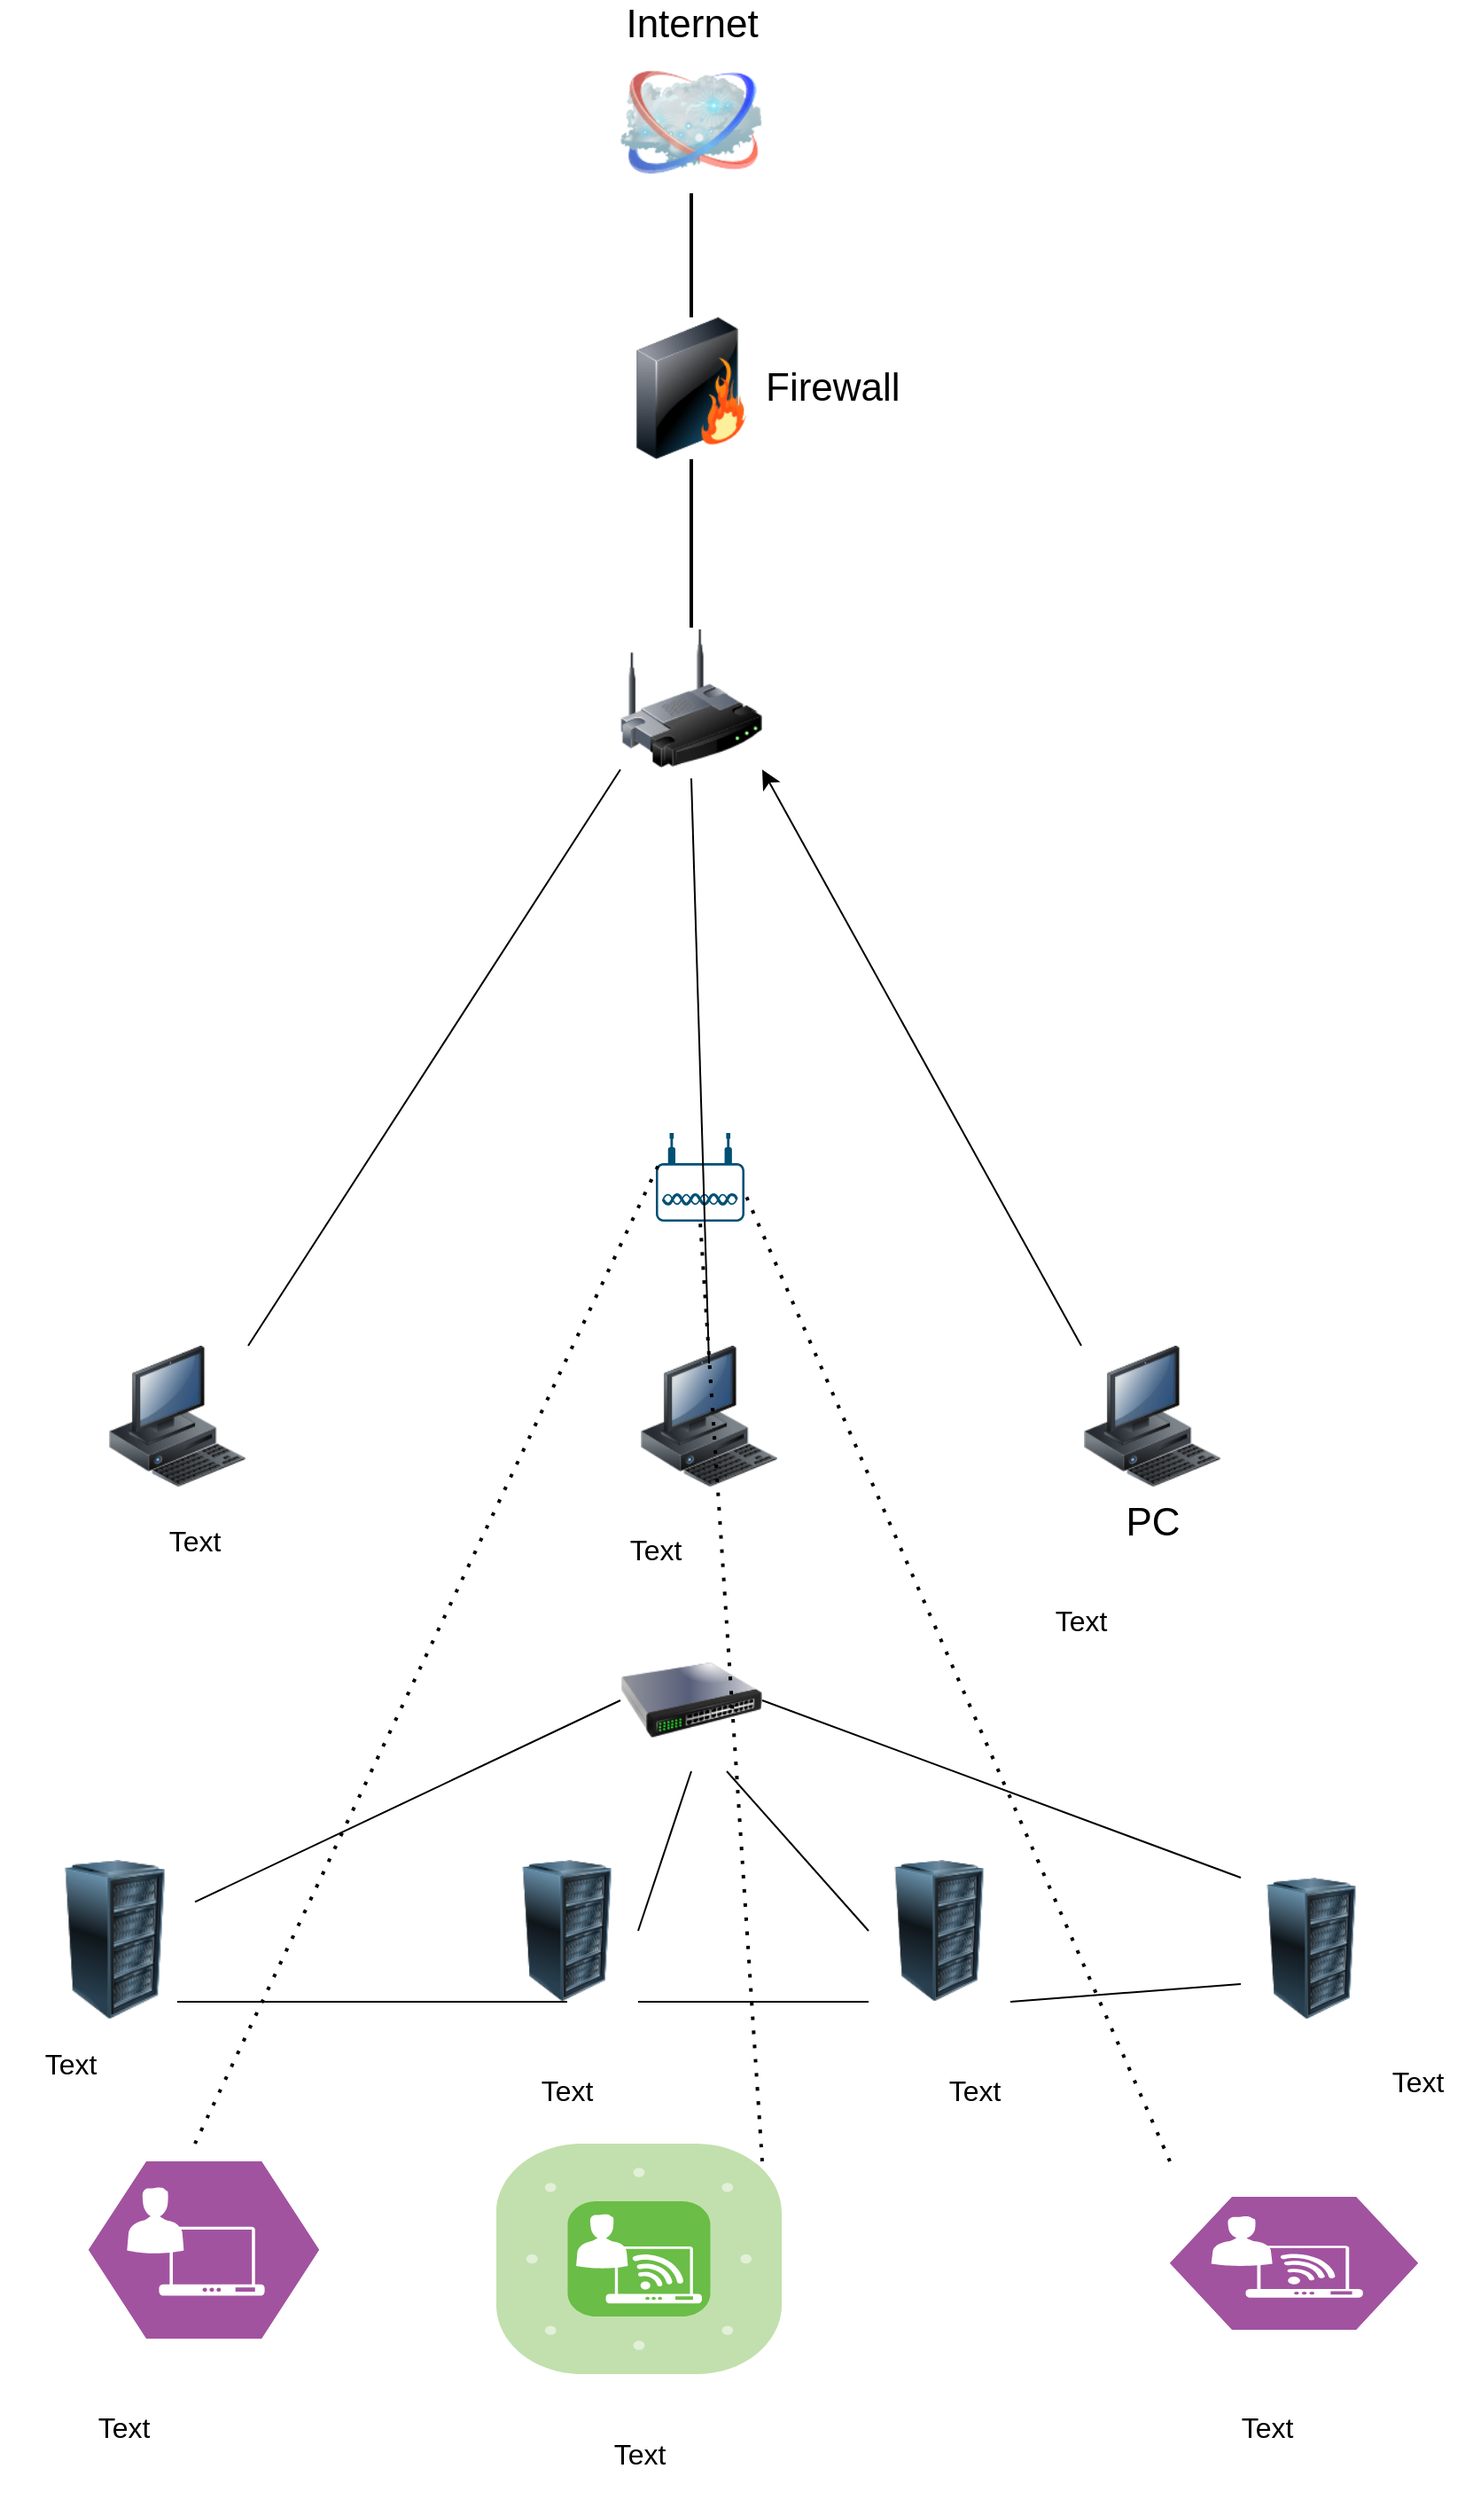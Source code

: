 <mxfile version="24.4.4" type="github">
  <diagram name="Page-1" id="55a83fd1-7818-8e21-69c5-c3457e3827bb">
    <mxGraphModel dx="1158" dy="1349" grid="1" gridSize="10" guides="1" tooltips="1" connect="1" arrows="1" fold="1" page="1" pageScale="1" pageWidth="1100" pageHeight="850" background="none" math="0" shadow="0">
      <root>
        <mxCell id="0" />
        <mxCell id="1" parent="0" />
        <mxCell id="69ecfefc5c41e42c-18" style="edgeStyle=none;rounded=0;html=1;labelBackgroundColor=none;endArrow=none;strokeWidth=2;fontFamily=Verdana;fontSize=22" parent="1" source="69ecfefc5c41e42c-1" target="69ecfefc5c41e42c-3" edge="1">
          <mxGeometry relative="1" as="geometry" />
        </mxCell>
        <mxCell id="69ecfefc5c41e42c-1" value="" style="image;html=1;labelBackgroundColor=#ffffff;image=img/lib/clip_art/networking/Wireless_Router_128x128.png;rounded=1;shadow=0;comic=0;strokeWidth=2;fontSize=22" parent="1" vertex="1">
          <mxGeometry x="470" y="465" width="80" height="80" as="geometry" />
        </mxCell>
        <mxCell id="69ecfefc5c41e42c-2" value="Internet" style="image;html=1;labelBackgroundColor=#ffffff;image=img/lib/clip_art/networking/Cloud_128x128.png;rounded=1;shadow=0;comic=0;strokeWidth=2;fontSize=22;labelPosition=center;verticalLabelPosition=top;align=center;verticalAlign=bottom;" parent="1" vertex="1">
          <mxGeometry x="470" y="140" width="80" height="80" as="geometry" />
        </mxCell>
        <mxCell id="69ecfefc5c41e42c-19" style="edgeStyle=none;rounded=0;html=1;labelBackgroundColor=none;endArrow=none;strokeWidth=2;fontFamily=Verdana;fontSize=22" parent="1" source="69ecfefc5c41e42c-3" target="69ecfefc5c41e42c-2" edge="1">
          <mxGeometry relative="1" as="geometry" />
        </mxCell>
        <mxCell id="69ecfefc5c41e42c-3" value="Firewall" style="image;html=1;labelBackgroundColor=#ffffff;image=img/lib/clip_art/networking/Firewall_128x128.png;rounded=1;shadow=0;comic=0;strokeWidth=2;fontSize=22;labelPosition=right;verticalLabelPosition=middle;align=left;verticalAlign=middle;" parent="1" vertex="1">
          <mxGeometry x="470" y="290" width="80" height="80" as="geometry" />
        </mxCell>
        <mxCell id="69ecfefc5c41e42c-7" value="PC" style="image;html=1;labelBackgroundColor=#ffffff;image=img/lib/clip_art/computers/Workstation_128x128.png;rounded=1;shadow=0;comic=0;strokeWidth=2;fontSize=22" parent="1" vertex="1">
          <mxGeometry x="730" y="870" width="80" height="80" as="geometry" />
        </mxCell>
        <mxCell id="RnNRA79d9zssTcZnYGEe-1" value="" style="image;html=1;image=img/lib/clip_art/networking/Switch_128x128.png" vertex="1" parent="1">
          <mxGeometry x="470.0" y="1030" width="80" height="80" as="geometry" />
        </mxCell>
        <mxCell id="RnNRA79d9zssTcZnYGEe-3" value="" style="image;html=1;image=img/lib/clip_art/computers/Server_Rack_128x128.png" vertex="1" parent="1">
          <mxGeometry x="140" y="1160" width="90" height="90" as="geometry" />
        </mxCell>
        <mxCell id="RnNRA79d9zssTcZnYGEe-4" value="" style="image;html=1;image=img/lib/clip_art/computers/Server_Rack_128x128.png" vertex="1" parent="1">
          <mxGeometry x="400" y="1160" width="80" height="80" as="geometry" />
        </mxCell>
        <mxCell id="RnNRA79d9zssTcZnYGEe-5" value="" style="image;html=1;image=img/lib/clip_art/computers/Server_Rack_128x128.png" vertex="1" parent="1">
          <mxGeometry x="610" y="1160" width="80" height="80" as="geometry" />
        </mxCell>
        <mxCell id="RnNRA79d9zssTcZnYGEe-13" style="edgeStyle=none;curved=1;rounded=0;orthogonalLoop=1;jettySize=auto;html=1;exitX=0;exitY=0;exitDx=0;exitDy=0;entryX=1;entryY=1;entryDx=0;entryDy=0;fontSize=12;startSize=8;endSize=8;" edge="1" parent="1" source="69ecfefc5c41e42c-7" target="69ecfefc5c41e42c-1">
          <mxGeometry relative="1" as="geometry" />
        </mxCell>
        <mxCell id="RnNRA79d9zssTcZnYGEe-6" value="" style="image;html=1;image=img/lib/clip_art/computers/Server_Rack_128x128.png" vertex="1" parent="1">
          <mxGeometry x="820" y="1170" width="80" height="80" as="geometry" />
        </mxCell>
        <mxCell id="RnNRA79d9zssTcZnYGEe-7" value="" style="image;html=1;image=img/lib/clip_art/computers/Workstation_128x128.png" vertex="1" parent="1">
          <mxGeometry x="480" y="870" width="80" height="80" as="geometry" />
        </mxCell>
        <mxCell id="RnNRA79d9zssTcZnYGEe-8" value="" style="image;html=1;image=img/lib/clip_art/computers/Workstation_128x128.png" vertex="1" parent="1">
          <mxGeometry x="180" y="870" width="80" height="80" as="geometry" />
        </mxCell>
        <mxCell id="RnNRA79d9zssTcZnYGEe-9" value="" style="points=[[0.03,0.36,0],[0.18,0,0],[0.5,0.34,0],[0.82,0,0],[0.97,0.36,0],[1,0.67,0],[0.975,0.975,0],[0.5,1,0],[0.025,0.975,0],[0,0.67,0]];verticalLabelPosition=bottom;sketch=0;html=1;verticalAlign=top;aspect=fixed;align=center;pointerEvents=1;shape=mxgraph.cisco19.wireless_access_point;fillColor=#005073;strokeColor=none;" vertex="1" parent="1">
          <mxGeometry x="490" y="750" width="50" height="50" as="geometry" />
        </mxCell>
        <mxCell id="RnNRA79d9zssTcZnYGEe-16" value="" style="endArrow=none;html=1;rounded=0;fontSize=12;startSize=8;endSize=8;curved=1;exitX=1;exitY=0;exitDx=0;exitDy=0;entryX=0;entryY=1;entryDx=0;entryDy=0;" edge="1" parent="1" source="RnNRA79d9zssTcZnYGEe-8" target="69ecfefc5c41e42c-1">
          <mxGeometry width="50" height="50" relative="1" as="geometry">
            <mxPoint x="530" y="850" as="sourcePoint" />
            <mxPoint x="580" y="800" as="targetPoint" />
          </mxGeometry>
        </mxCell>
        <mxCell id="RnNRA79d9zssTcZnYGEe-17" value="" style="endArrow=none;dashed=1;html=1;dashPattern=1 3;strokeWidth=2;rounded=0;fontSize=12;startSize=8;endSize=8;curved=1;exitX=0.5;exitY=0;exitDx=0;exitDy=0;entryX=0.5;entryY=1;entryDx=0;entryDy=0;entryPerimeter=0;" edge="1" parent="1" target="RnNRA79d9zssTcZnYGEe-9">
          <mxGeometry width="50" height="50" relative="1" as="geometry">
            <mxPoint x="550" y="1330" as="sourcePoint" />
            <mxPoint x="580" y="800" as="targetPoint" />
          </mxGeometry>
        </mxCell>
        <mxCell id="RnNRA79d9zssTcZnYGEe-18" value="" style="endArrow=none;dashed=1;html=1;dashPattern=1 3;strokeWidth=2;rounded=0;fontSize=12;startSize=8;endSize=8;curved=1;exitX=0.5;exitY=0;exitDx=0;exitDy=0;entryX=1;entryY=0.67;entryDx=0;entryDy=0;entryPerimeter=0;" edge="1" parent="1" target="RnNRA79d9zssTcZnYGEe-9">
          <mxGeometry width="50" height="50" relative="1" as="geometry">
            <mxPoint x="780" y="1330" as="sourcePoint" />
            <mxPoint x="580" y="800" as="targetPoint" />
          </mxGeometry>
        </mxCell>
        <mxCell id="RnNRA79d9zssTcZnYGEe-22" value="" style="verticalLabelPosition=bottom;sketch=0;html=1;fillColor=#A153A0;strokeColor=#ffffff;verticalAlign=top;align=center;points=[[0,0.5,0],[0.125,0.25,0],[0.25,0,0],[0.5,0,0],[0.75,0,0],[0.875,0.25,0],[1,0.5,0],[0.875,0.75,0],[0.75,1,0],[0.5,1,0],[0.125,0.75,0]];pointerEvents=1;shape=mxgraph.cisco_safe.compositeIcon;bgIcon=mxgraph.cisco_safe.design.blank_device;resIcon=mxgraph.cisco_safe.design.corporate_device;" vertex="1" parent="1">
          <mxGeometry x="170" y="1330" width="130" height="100" as="geometry" />
        </mxCell>
        <mxCell id="RnNRA79d9zssTcZnYGEe-23" value="" style="verticalLabelPosition=bottom;sketch=0;html=1;fillColor=#6ABD46;strokeColor=#ffffff;verticalAlign=top;align=center;points=[[0.085,0.085,0],[0.915,0.085,0],[0.915,0.915,0],[0.085,0.915,0],[0.25,0,0],[0.5,0,0],[0.75,0,0],[1,0.25,0],[1,0.5,0],[1,0.75,0],[0.75,1,0],[0.5,1,0],[0.25,1,0],[0,0.75,0],[0,0.5,0],[0,0.25,0]];pointerEvents=1;shape=mxgraph.cisco_safe.compositeIcon;bgIcon=mxgraph.cisco_safe.architecture.generic_appliance;resIcon=mxgraph.cisco_safe.architecture.corporate_device;" vertex="1" parent="1">
          <mxGeometry x="400" y="1320" width="161" height="130" as="geometry" />
        </mxCell>
        <mxCell id="RnNRA79d9zssTcZnYGEe-27" value="" style="verticalLabelPosition=bottom;sketch=0;html=1;fillColor=#A153A0;strokeColor=#ffffff;verticalAlign=top;align=center;points=[[0,0.5,0],[0.125,0.25,0],[0.25,0,0],[0.5,0,0],[0.75,0,0],[0.875,0.25,0],[1,0.5,0],[0.875,0.75,0],[0.75,1,0],[0.5,1,0],[0.125,0.75,0]];pointerEvents=1;shape=mxgraph.cisco_safe.compositeIcon;bgIcon=mxgraph.cisco_safe.design.blank_device;resIcon=mxgraph.cisco_safe.design.wireless_corporate_device;" vertex="1" parent="1">
          <mxGeometry x="780" y="1350" width="140" height="75" as="geometry" />
        </mxCell>
        <mxCell id="RnNRA79d9zssTcZnYGEe-28" value="Text" style="text;html=1;align=center;verticalAlign=middle;whiteSpace=wrap;rounded=0;fontSize=16;" vertex="1" parent="1">
          <mxGeometry x="440" y="960" width="100" height="50" as="geometry" />
        </mxCell>
        <mxCell id="RnNRA79d9zssTcZnYGEe-29" value="Text" style="text;html=1;align=center;verticalAlign=middle;whiteSpace=wrap;rounded=0;fontSize=16;" vertex="1" parent="1">
          <mxGeometry x="180" y="960" width="100" height="40" as="geometry" />
        </mxCell>
        <mxCell id="RnNRA79d9zssTcZnYGEe-30" value="Text" style="text;html=1;align=center;verticalAlign=middle;whiteSpace=wrap;rounded=0;fontSize=16;" vertex="1" parent="1">
          <mxGeometry x="130" y="1260" width="60" height="30" as="geometry" />
        </mxCell>
        <mxCell id="RnNRA79d9zssTcZnYGEe-31" value="Text" style="text;html=1;align=center;verticalAlign=middle;whiteSpace=wrap;rounded=0;fontSize=16;" vertex="1" parent="1">
          <mxGeometry x="410" y="1275" width="60" height="30" as="geometry" />
        </mxCell>
        <mxCell id="RnNRA79d9zssTcZnYGEe-32" value="Text" style="text;html=1;align=center;verticalAlign=middle;whiteSpace=wrap;rounded=0;fontSize=16;" vertex="1" parent="1">
          <mxGeometry x="640" y="1275" width="60" height="30" as="geometry" />
        </mxCell>
        <mxCell id="RnNRA79d9zssTcZnYGEe-33" value="Text" style="text;html=1;align=center;verticalAlign=middle;whiteSpace=wrap;rounded=0;fontSize=16;" vertex="1" parent="1">
          <mxGeometry x="890" y="1270" width="60" height="30" as="geometry" />
        </mxCell>
        <mxCell id="RnNRA79d9zssTcZnYGEe-34" value="Text" style="text;html=1;align=center;verticalAlign=middle;whiteSpace=wrap;rounded=0;fontSize=16;" vertex="1" parent="1">
          <mxGeometry x="120" y="1460" width="140" height="40" as="geometry" />
        </mxCell>
        <mxCell id="RnNRA79d9zssTcZnYGEe-35" value="Text" style="text;html=1;align=center;verticalAlign=middle;whiteSpace=wrap;rounded=0;fontSize=16;" vertex="1" parent="1">
          <mxGeometry x="450.5" y="1470" width="60" height="50" as="geometry" />
        </mxCell>
        <mxCell id="RnNRA79d9zssTcZnYGEe-36" value="Text" style="text;html=1;align=center;verticalAlign=middle;whiteSpace=wrap;rounded=0;fontSize=16;" vertex="1" parent="1">
          <mxGeometry x="790" y="1460" width="90" height="40" as="geometry" />
        </mxCell>
        <mxCell id="RnNRA79d9zssTcZnYGEe-39" value="" style="endArrow=none;dashed=1;html=1;dashPattern=1 3;strokeWidth=2;rounded=0;fontSize=12;startSize=8;endSize=8;curved=1;entryX=0.03;entryY=0.36;entryDx=0;entryDy=0;entryPerimeter=0;" edge="1" parent="1" target="RnNRA79d9zssTcZnYGEe-9">
          <mxGeometry width="50" height="50" relative="1" as="geometry">
            <mxPoint x="230" y="1320" as="sourcePoint" />
            <mxPoint x="580" y="960" as="targetPoint" />
          </mxGeometry>
        </mxCell>
        <mxCell id="RnNRA79d9zssTcZnYGEe-40" value="Text" style="text;html=1;align=center;verticalAlign=middle;whiteSpace=wrap;rounded=0;fontSize=16;" vertex="1" parent="1">
          <mxGeometry x="660" y="1000" width="140" height="50" as="geometry" />
        </mxCell>
        <mxCell id="RnNRA79d9zssTcZnYGEe-42" value="" style="endArrow=none;html=1;rounded=0;fontSize=12;startSize=8;endSize=8;curved=1;" edge="1" parent="1">
          <mxGeometry width="50" height="50" relative="1" as="geometry">
            <mxPoint x="520" y="880" as="sourcePoint" />
            <mxPoint x="510" y="550" as="targetPoint" />
          </mxGeometry>
        </mxCell>
        <mxCell id="RnNRA79d9zssTcZnYGEe-43" value="" style="endArrow=none;html=1;rounded=0;fontSize=12;startSize=8;endSize=8;curved=1;entryX=0.5;entryY=1;entryDx=0;entryDy=0;" edge="1" parent="1" target="RnNRA79d9zssTcZnYGEe-4">
          <mxGeometry width="50" height="50" relative="1" as="geometry">
            <mxPoint x="220" y="1240" as="sourcePoint" />
            <mxPoint x="580" y="960" as="targetPoint" />
            <Array as="points">
              <mxPoint x="220" y="1240" />
            </Array>
          </mxGeometry>
        </mxCell>
        <mxCell id="RnNRA79d9zssTcZnYGEe-44" value="" style="endArrow=none;html=1;rounded=0;fontSize=12;startSize=8;endSize=8;curved=1;exitX=1;exitY=1;exitDx=0;exitDy=0;entryX=0;entryY=1;entryDx=0;entryDy=0;" edge="1" parent="1" source="RnNRA79d9zssTcZnYGEe-4" target="RnNRA79d9zssTcZnYGEe-5">
          <mxGeometry width="50" height="50" relative="1" as="geometry">
            <mxPoint x="530" y="1010" as="sourcePoint" />
            <mxPoint x="580" y="960" as="targetPoint" />
          </mxGeometry>
        </mxCell>
        <mxCell id="RnNRA79d9zssTcZnYGEe-45" value="" style="endArrow=none;html=1;rounded=0;fontSize=12;startSize=8;endSize=8;curved=1;exitX=1;exitY=1;exitDx=0;exitDy=0;entryX=0;entryY=0.75;entryDx=0;entryDy=0;" edge="1" parent="1" source="RnNRA79d9zssTcZnYGEe-5" target="RnNRA79d9zssTcZnYGEe-6">
          <mxGeometry width="50" height="50" relative="1" as="geometry">
            <mxPoint x="530" y="1010" as="sourcePoint" />
            <mxPoint x="580" y="960" as="targetPoint" />
          </mxGeometry>
        </mxCell>
        <mxCell id="RnNRA79d9zssTcZnYGEe-46" value="" style="endArrow=none;html=1;rounded=0;fontSize=12;startSize=8;endSize=8;curved=1;entryX=0;entryY=0.5;entryDx=0;entryDy=0;" edge="1" parent="1" source="RnNRA79d9zssTcZnYGEe-3" target="RnNRA79d9zssTcZnYGEe-1">
          <mxGeometry width="50" height="50" relative="1" as="geometry">
            <mxPoint x="540" y="1010" as="sourcePoint" />
            <mxPoint x="590" y="960" as="targetPoint" />
          </mxGeometry>
        </mxCell>
        <mxCell id="RnNRA79d9zssTcZnYGEe-47" value="" style="endArrow=none;html=1;rounded=0;fontSize=12;startSize=8;endSize=8;curved=1;exitX=1;exitY=0.5;exitDx=0;exitDy=0;entryX=0.5;entryY=1;entryDx=0;entryDy=0;" edge="1" parent="1" source="RnNRA79d9zssTcZnYGEe-4" target="RnNRA79d9zssTcZnYGEe-1">
          <mxGeometry width="50" height="50" relative="1" as="geometry">
            <mxPoint x="540" y="1010" as="sourcePoint" />
            <mxPoint x="590" y="960" as="targetPoint" />
          </mxGeometry>
        </mxCell>
        <mxCell id="RnNRA79d9zssTcZnYGEe-48" value="" style="endArrow=none;html=1;rounded=0;fontSize=12;startSize=8;endSize=8;curved=1;exitX=0.75;exitY=1;exitDx=0;exitDy=0;entryX=0;entryY=0.5;entryDx=0;entryDy=0;" edge="1" parent="1" source="RnNRA79d9zssTcZnYGEe-1" target="RnNRA79d9zssTcZnYGEe-5">
          <mxGeometry width="50" height="50" relative="1" as="geometry">
            <mxPoint x="540" y="1010" as="sourcePoint" />
            <mxPoint x="590" y="960" as="targetPoint" />
          </mxGeometry>
        </mxCell>
        <mxCell id="RnNRA79d9zssTcZnYGEe-49" value="" style="endArrow=none;html=1;rounded=0;fontSize=12;startSize=8;endSize=8;curved=1;exitX=1;exitY=0.5;exitDx=0;exitDy=0;entryX=0;entryY=0;entryDx=0;entryDy=0;" edge="1" parent="1" source="RnNRA79d9zssTcZnYGEe-1" target="RnNRA79d9zssTcZnYGEe-6">
          <mxGeometry width="50" height="50" relative="1" as="geometry">
            <mxPoint x="540" y="1010" as="sourcePoint" />
            <mxPoint x="590" y="960" as="targetPoint" />
          </mxGeometry>
        </mxCell>
      </root>
    </mxGraphModel>
  </diagram>
</mxfile>
